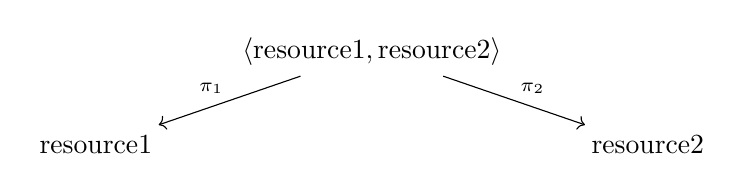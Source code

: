 \begin{tikzcd}
    	& \langle \text{resource1},\text{resource2}\rangle\arrow[dl,"\pi_1",swap] \arrow[dr,"\pi_2"]&\\
    	\text{resource1}& &\text{resource2}
    \end{tikzcd}